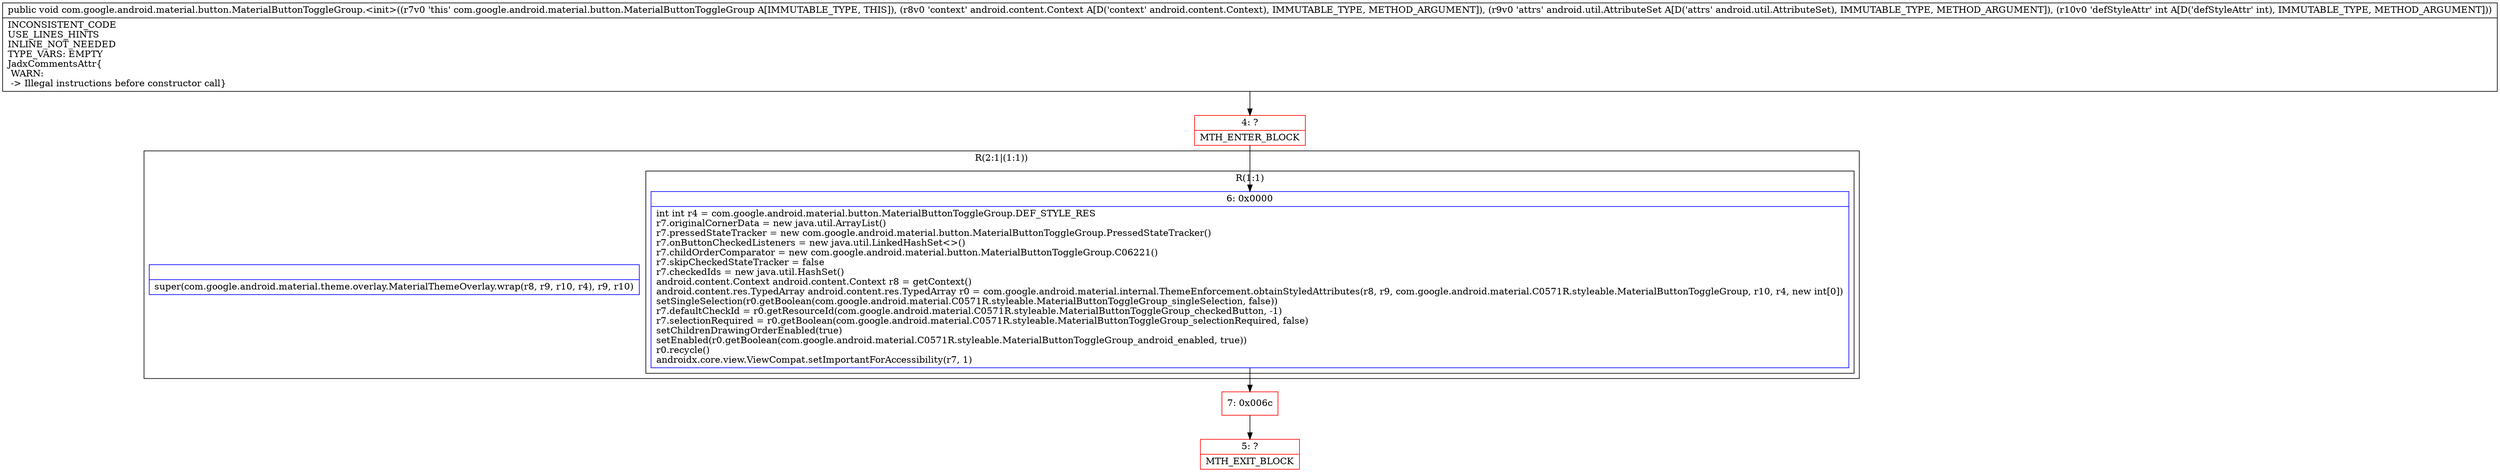 digraph "CFG forcom.google.android.material.button.MaterialButtonToggleGroup.\<init\>(Landroid\/content\/Context;Landroid\/util\/AttributeSet;I)V" {
subgraph cluster_Region_2067467529 {
label = "R(2:1|(1:1))";
node [shape=record,color=blue];
Node_InsnContainer_255520402 [shape=record,label="{|super(com.google.android.material.theme.overlay.MaterialThemeOverlay.wrap(r8, r9, r10, r4), r9, r10)\l}"];
subgraph cluster_Region_1589351103 {
label = "R(1:1)";
node [shape=record,color=blue];
Node_6 [shape=record,label="{6\:\ 0x0000|int int r4 = com.google.android.material.button.MaterialButtonToggleGroup.DEF_STYLE_RES\lr7.originalCornerData = new java.util.ArrayList()\lr7.pressedStateTracker = new com.google.android.material.button.MaterialButtonToggleGroup.PressedStateTracker()\lr7.onButtonCheckedListeners = new java.util.LinkedHashSet\<\>()\lr7.childOrderComparator = new com.google.android.material.button.MaterialButtonToggleGroup.C06221()\lr7.skipCheckedStateTracker = false\lr7.checkedIds = new java.util.HashSet()\landroid.content.Context android.content.Context r8 = getContext()\landroid.content.res.TypedArray android.content.res.TypedArray r0 = com.google.android.material.internal.ThemeEnforcement.obtainStyledAttributes(r8, r9, com.google.android.material.C0571R.styleable.MaterialButtonToggleGroup, r10, r4, new int[0])\lsetSingleSelection(r0.getBoolean(com.google.android.material.C0571R.styleable.MaterialButtonToggleGroup_singleSelection, false))\lr7.defaultCheckId = r0.getResourceId(com.google.android.material.C0571R.styleable.MaterialButtonToggleGroup_checkedButton, \-1)\lr7.selectionRequired = r0.getBoolean(com.google.android.material.C0571R.styleable.MaterialButtonToggleGroup_selectionRequired, false)\lsetChildrenDrawingOrderEnabled(true)\lsetEnabled(r0.getBoolean(com.google.android.material.C0571R.styleable.MaterialButtonToggleGroup_android_enabled, true))\lr0.recycle()\landroidx.core.view.ViewCompat.setImportantForAccessibility(r7, 1)\l}"];
}
}
Node_4 [shape=record,color=red,label="{4\:\ ?|MTH_ENTER_BLOCK\l}"];
Node_7 [shape=record,color=red,label="{7\:\ 0x006c}"];
Node_5 [shape=record,color=red,label="{5\:\ ?|MTH_EXIT_BLOCK\l}"];
MethodNode[shape=record,label="{public void com.google.android.material.button.MaterialButtonToggleGroup.\<init\>((r7v0 'this' com.google.android.material.button.MaterialButtonToggleGroup A[IMMUTABLE_TYPE, THIS]), (r8v0 'context' android.content.Context A[D('context' android.content.Context), IMMUTABLE_TYPE, METHOD_ARGUMENT]), (r9v0 'attrs' android.util.AttributeSet A[D('attrs' android.util.AttributeSet), IMMUTABLE_TYPE, METHOD_ARGUMENT]), (r10v0 'defStyleAttr' int A[D('defStyleAttr' int), IMMUTABLE_TYPE, METHOD_ARGUMENT]))  | INCONSISTENT_CODE\lUSE_LINES_HINTS\lINLINE_NOT_NEEDED\lTYPE_VARS: EMPTY\lJadxCommentsAttr\{\l WARN: \l \-\> Illegal instructions before constructor call\}\l}"];
MethodNode -> Node_4;Node_6 -> Node_7;
Node_4 -> Node_6;
Node_7 -> Node_5;
}

